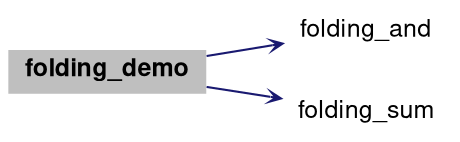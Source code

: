 digraph "folding_demo"
{
 // LATEX_PDF_SIZE
  bgcolor="transparent";
  edge [fontname="Helvetica,Arial,sans-serif",fontsize=15,labelfontsize=15 arrowhead=open arrowtail=open arrowsize=0.5];
  node [fontname="Helvetica,Arial,sans-serif",fontsize=15,fontsize=12 shape=plaintext];
  rankdir="LR";
  Node1 [label=<<b>folding_demo</b>>,height=0.2,width=0.4,color="black", fillcolor="grey75", style="filled", fontcolor="black",tooltip=" "];
  Node1 -> Node2 [color="midnightblue",style="solid"];
  Node2 [label="folding_and",height=0.2,width=0.4,color="black",URL="$group__folding.html#ga8bac0f4d13844b654a90512a2fed713c",tooltip=" "];
  Node1 -> Node3 [color="midnightblue",style="solid"];
  Node3 [label="folding_sum",height=0.2,width=0.4,color="black",URL="$group__folding.html#ga9b51138a3ead047d2bd4c2076d494687",tooltip=" "];
}

